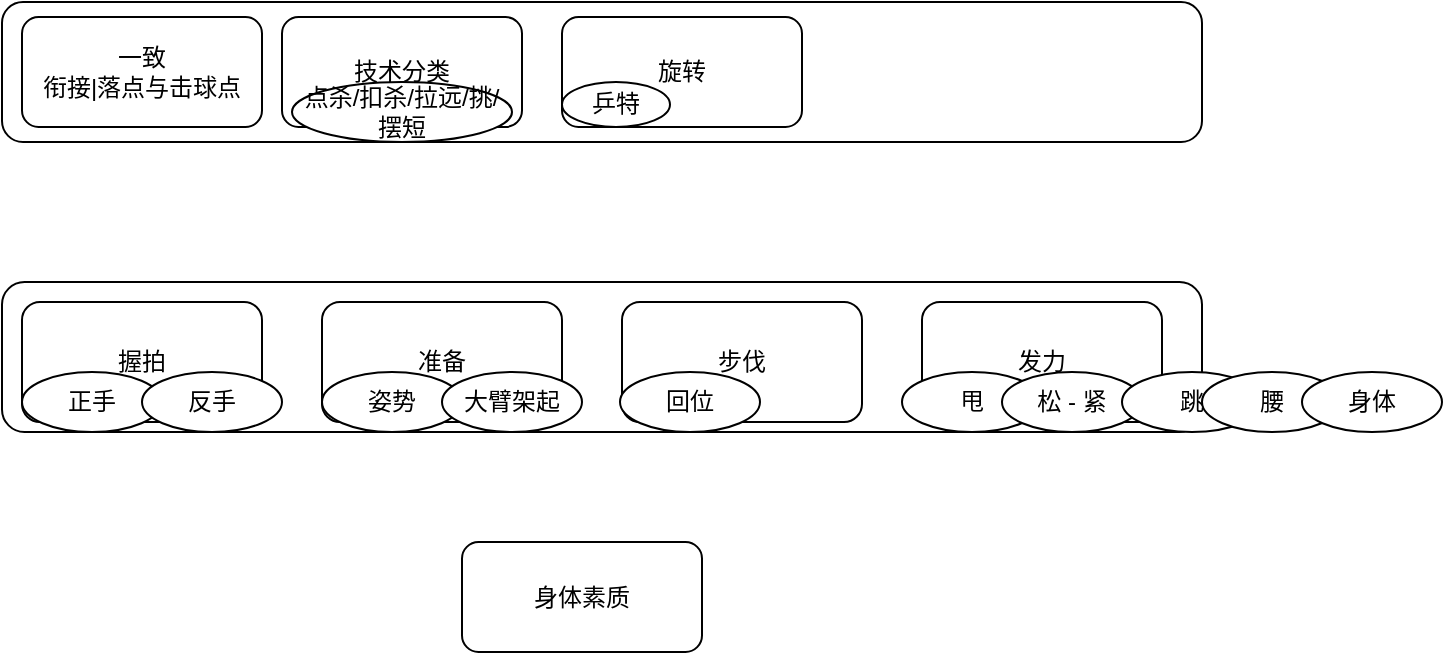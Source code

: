<mxfile version="21.5.0" type="github">
  <diagram name="第 1 页" id="SZNetj4G_LwALu7GLv-F">
    <mxGraphModel dx="819" dy="415" grid="1" gridSize="10" guides="1" tooltips="1" connect="1" arrows="1" fold="1" page="1" pageScale="1" pageWidth="827" pageHeight="1169" math="0" shadow="0">
      <root>
        <mxCell id="0" />
        <mxCell id="1" parent="0" />
        <mxCell id="z-rrVeB-J5xwq9OfjTe1-6" value="" style="rounded=1;whiteSpace=wrap;html=1;" vertex="1" parent="1">
          <mxGeometry x="70" y="340" width="600" height="75" as="geometry" />
        </mxCell>
        <mxCell id="z-rrVeB-J5xwq9OfjTe1-1" value="握拍" style="rounded=1;whiteSpace=wrap;html=1;" vertex="1" parent="1">
          <mxGeometry x="80" y="350" width="120" height="60" as="geometry" />
        </mxCell>
        <mxCell id="z-rrVeB-J5xwq9OfjTe1-2" value="准备" style="rounded=1;whiteSpace=wrap;html=1;" vertex="1" parent="1">
          <mxGeometry x="230" y="350" width="120" height="60" as="geometry" />
        </mxCell>
        <mxCell id="z-rrVeB-J5xwq9OfjTe1-3" value="步伐" style="rounded=1;whiteSpace=wrap;html=1;" vertex="1" parent="1">
          <mxGeometry x="380" y="350" width="120" height="60" as="geometry" />
        </mxCell>
        <mxCell id="z-rrVeB-J5xwq9OfjTe1-4" value="发力" style="rounded=1;whiteSpace=wrap;html=1;" vertex="1" parent="1">
          <mxGeometry x="530" y="350" width="120" height="60" as="geometry" />
        </mxCell>
        <mxCell id="z-rrVeB-J5xwq9OfjTe1-5" value="" style="rounded=1;whiteSpace=wrap;html=1;" vertex="1" parent="1">
          <mxGeometry x="70" y="200" width="600" height="70" as="geometry" />
        </mxCell>
        <mxCell id="z-rrVeB-J5xwq9OfjTe1-7" value="正手" style="ellipse;whiteSpace=wrap;html=1;" vertex="1" parent="1">
          <mxGeometry x="80" y="385" width="70" height="30" as="geometry" />
        </mxCell>
        <mxCell id="z-rrVeB-J5xwq9OfjTe1-8" value="反手" style="ellipse;whiteSpace=wrap;html=1;" vertex="1" parent="1">
          <mxGeometry x="140" y="385" width="70" height="30" as="geometry" />
        </mxCell>
        <mxCell id="z-rrVeB-J5xwq9OfjTe1-9" value="姿势" style="ellipse;whiteSpace=wrap;html=1;" vertex="1" parent="1">
          <mxGeometry x="230" y="385" width="70" height="30" as="geometry" />
        </mxCell>
        <mxCell id="z-rrVeB-J5xwq9OfjTe1-10" value="大臂架起" style="ellipse;whiteSpace=wrap;html=1;" vertex="1" parent="1">
          <mxGeometry x="290" y="385" width="70" height="30" as="geometry" />
        </mxCell>
        <mxCell id="z-rrVeB-J5xwq9OfjTe1-12" value="回位" style="ellipse;whiteSpace=wrap;html=1;" vertex="1" parent="1">
          <mxGeometry x="379" y="385" width="70" height="30" as="geometry" />
        </mxCell>
        <mxCell id="z-rrVeB-J5xwq9OfjTe1-13" value="甩" style="ellipse;whiteSpace=wrap;html=1;" vertex="1" parent="1">
          <mxGeometry x="520" y="385" width="70" height="30" as="geometry" />
        </mxCell>
        <mxCell id="z-rrVeB-J5xwq9OfjTe1-14" value="松 - 紧" style="ellipse;whiteSpace=wrap;html=1;" vertex="1" parent="1">
          <mxGeometry x="570" y="385" width="70" height="30" as="geometry" />
        </mxCell>
        <mxCell id="z-rrVeB-J5xwq9OfjTe1-15" value="跳" style="ellipse;whiteSpace=wrap;html=1;" vertex="1" parent="1">
          <mxGeometry x="630" y="385" width="70" height="30" as="geometry" />
        </mxCell>
        <mxCell id="z-rrVeB-J5xwq9OfjTe1-16" value="身体素质" style="rounded=1;whiteSpace=wrap;html=1;" vertex="1" parent="1">
          <mxGeometry x="300" y="470" width="120" height="55" as="geometry" />
        </mxCell>
        <mxCell id="z-rrVeB-J5xwq9OfjTe1-17" value="一致&lt;br&gt;衔接|落点与击球点" style="rounded=1;whiteSpace=wrap;html=1;" vertex="1" parent="1">
          <mxGeometry x="80" y="207.5" width="120" height="55" as="geometry" />
        </mxCell>
        <mxCell id="z-rrVeB-J5xwq9OfjTe1-18" value="技术分类" style="rounded=1;whiteSpace=wrap;html=1;" vertex="1" parent="1">
          <mxGeometry x="210" y="207.5" width="120" height="55" as="geometry" />
        </mxCell>
        <mxCell id="z-rrVeB-J5xwq9OfjTe1-19" value="点杀/扣杀/拉远/挑/摆短" style="ellipse;whiteSpace=wrap;html=1;" vertex="1" parent="1">
          <mxGeometry x="215" y="240" width="110" height="30" as="geometry" />
        </mxCell>
        <mxCell id="z-rrVeB-J5xwq9OfjTe1-20" value="旋转" style="rounded=1;whiteSpace=wrap;html=1;" vertex="1" parent="1">
          <mxGeometry x="350" y="207.5" width="120" height="55" as="geometry" />
        </mxCell>
        <mxCell id="z-rrVeB-J5xwq9OfjTe1-21" value="腰" style="ellipse;whiteSpace=wrap;html=1;" vertex="1" parent="1">
          <mxGeometry x="670" y="385" width="70" height="30" as="geometry" />
        </mxCell>
        <mxCell id="z-rrVeB-J5xwq9OfjTe1-22" value="乒特" style="ellipse;whiteSpace=wrap;html=1;" vertex="1" parent="1">
          <mxGeometry x="350" y="240" width="54" height="22.5" as="geometry" />
        </mxCell>
        <mxCell id="z-rrVeB-J5xwq9OfjTe1-23" value="身体" style="ellipse;whiteSpace=wrap;html=1;" vertex="1" parent="1">
          <mxGeometry x="720" y="385" width="70" height="30" as="geometry" />
        </mxCell>
      </root>
    </mxGraphModel>
  </diagram>
</mxfile>
